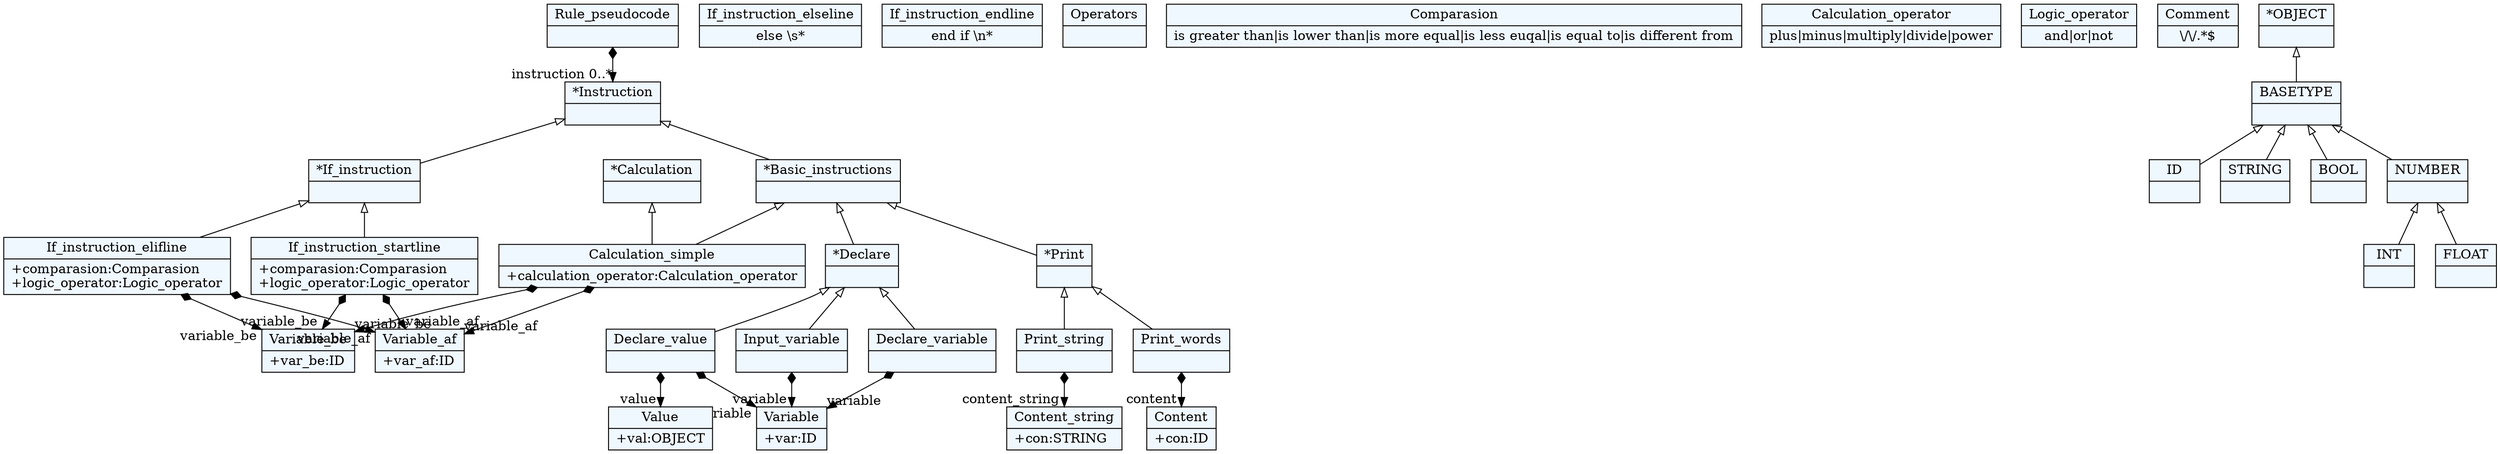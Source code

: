 
    digraph xtext {
    fontname = "Bitstream Vera Sans"
    fontsize = 8
    node[
        shape=record,
        style=filled,
        fillcolor=aliceblue
    ]
    nodesep = 0.3
    edge[dir=black,arrowtail=empty]


2157937671416 -> 2157937661032[arrowtail=diamond, dir=both, headlabel="instruction 0..*"]
2157937671416[ label="{Rule_pseudocode|}"]

2157937661032[ label="{*Instruction|}"]
2157937661032 -> 2157937668584 [dir=back]
2157937661032 -> 2157937683688 [dir=back]

2157937668584[ label="{*Basic_instructions|}"]
2157937668584 -> 2157937685576 [dir=back]
2157937668584 -> 2157937712008 [dir=back]
2157937668584 -> 2157937704456 [dir=back]

2157937689352[ label="{*Calculation|}"]
2157937689352 -> 2157937704456 [dir=back]

2157937683688[ label="{*If_instruction|}"]
2157937683688 -> 2157937692184 [dir=back]
2157937683688 -> 2157937709176 [dir=back]

2157937692184 -> 2157937718616[arrowtail=diamond, dir=both, headlabel="variable_be "]
2157937692184 -> 2157937728056[arrowtail=diamond, dir=both, headlabel="variable_af "]
2157937692184[ label="{If_instruction_startline|+comparasion:Comparasion\l+logic_operator:Logic_operator\l}"]

2157937709176 -> 2157937718616[arrowtail=diamond, dir=both, headlabel="variable_be "]
2157937709176 -> 2157937728056[arrowtail=diamond, dir=both, headlabel="variable_af "]
2157937709176[ label="{If_instruction_elifline|+comparasion:Comparasion\l+logic_operator:Logic_operator\l}"]

2157937699736[ label="{If_instruction_elseline|else \\s*}"]

2157937698792[ label="{If_instruction_endline|end if \\n*}"]

2157937685576[ label="{*Declare|}"]
2157937685576 -> 2157937696904 [dir=back]
2157937685576 -> 2157937700680 [dir=back]
2157937685576 -> 2157937710120 [dir=back]

2157937696904 -> 2157937687464[arrowtail=diamond, dir=both, headlabel="variable "]
2157937696904[ label="{Declare_variable|}"]

2157937700680 -> 2157937687464[arrowtail=diamond, dir=both, headlabel="variable "]
2157937700680[ label="{Input_variable|}"]

2157937710120 -> 2157937687464[arrowtail=diamond, dir=both, headlabel="variable "]
2157937710120 -> 2157937703512[arrowtail=diamond, dir=both, headlabel="value "]
2157937710120[ label="{Declare_value|}"]

2157937687464[ label="{Variable|+var:ID\l}"]

2157937703512[ label="{Value|+val:OBJECT\l}"]

2157937712008[ label="{*Print|}"]
2157937712008 -> 2157937714840 [dir=back]
2157937712008 -> 2157937713896 [dir=back]

2157937714840 -> 2157937729000[arrowtail=diamond, dir=both, headlabel="content_string "]
2157937714840[ label="{Print_string|}"]

2157937713896 -> 2157937715784[arrowtail=diamond, dir=both, headlabel="content "]
2157937713896[ label="{Print_words|}"]

2157937729000[ label="{Content_string|+con:STRING\l}"]

2157937715784[ label="{Content|+con:ID\l}"]

2157937704456 -> 2157937718616[arrowtail=diamond, dir=both, headlabel="variable_be "]
2157937704456 -> 2157937728056[arrowtail=diamond, dir=both, headlabel="variable_af "]
2157937704456[ label="{Calculation_simple|+calculation_operator:Calculation_operator\l}"]

2157937686520[ label="{Operators|}"]

2157937697848[ label="{Comparasion|is greater than\|is lower than\|is more equal\|is less euqal\|is equal to\|is different from}"]

2157937712952[ label="{Calculation_operator|plus\|minus\|multiply\|divide\|power}"]

2157937727112[ label="{Logic_operator|and\|or\|not}"]

2157937718616[ label="{Variable_be|+var_be:ID\l}"]

2157937728056[ label="{Variable_af|+var_af:ID\l}"]

2157937722392[ label="{Comment|\\/\\/.*$}"]

2157937657256[ label="{ID|}"]

2157937669528[ label="{STRING|}"]

2157937660088[ label="{BOOL|}"]

2157937674248[ label="{INT|}"]

2157937675192[ label="{FLOAT|}"]

2157937664808[ label="{NUMBER|}"]
2157937664808 -> 2157937675192 [dir=back]
2157937664808 -> 2157937674248 [dir=back]

2157937670472[ label="{BASETYPE|}"]
2157937670472 -> 2157937664808 [dir=back]
2157937670472 -> 2157937660088 [dir=back]
2157937670472 -> 2157937657256 [dir=back]
2157937670472 -> 2157937669528 [dir=back]

2157937667640[ label="{*OBJECT|}"]
2157937667640 -> 2157937670472 [dir=back]


}
